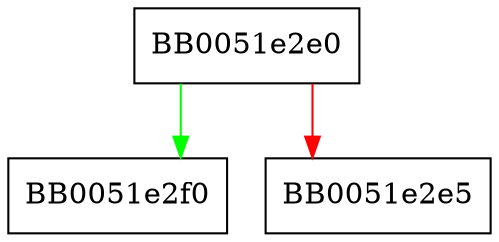 digraph nsseq_cb {
  node [shape="box"];
  graph [splines=ortho];
  BB0051e2e0 -> BB0051e2f0 [color="green"];
  BB0051e2e0 -> BB0051e2e5 [color="red"];
}